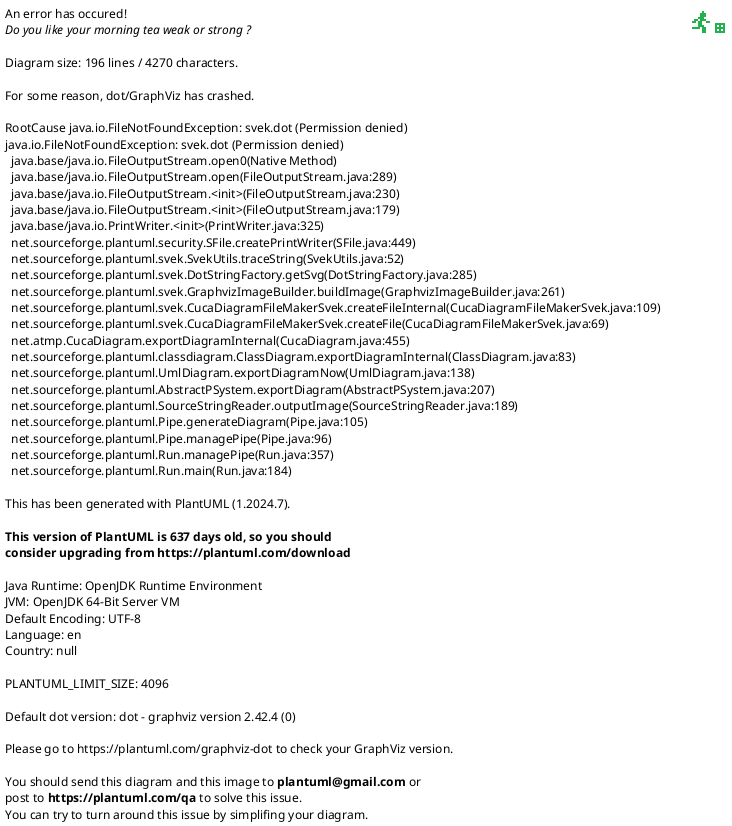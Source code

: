 ' DVG303 :: Objektorienterad design och programmering
' 860224 Jonas Sjöberg
' Högskolan i Gävle
' tel12jsg@student.hig.se
'
' Lab #1    Uppgift 3


@startuml
' ____________________________________________________________________________
' ____ CONFIGURATION OPTIONS __________________________________________________
' debug flag creates a 'svek.dot' and 'svek.svg' file in ~/
!pragma svek_trace on

' package graphical style
skinparam packageStyle folder

' don't use symbols to indicate visibility
' skinparam classAttributeIconsize 0


' ____________________________________________________________________________
' ____ CLASS DEFINITIONS ______________________________________________________
package se.hig.oodp.lab.model {
    class Vertex2D {
        -x:double
        -y:double
        --
        +Vertex2D(x:double, y:double)
        ..
        +getX():double
        +getY():double
        +moveBy(dx:double, dy:double):Vertex2D
        +rotate(ref:Vertex2D, angle:double):Vertex2D
        +scale(ref:Vertex2D, x_factor:double, y_factor:double):Vertex2D
        +toString():String
    }
}

package se.hig.oodp.lab.model.simplefigure {
    abstract class SimpleFigure {
        #position:Vertex2D
        --
        SimpleFigure(position:Vertex2D)
        ..
        +moveBy(dx:double, dy:double)
        +getPosition():Vertex2D
    }

    class Point {
        Point(position:Vertex2D)
        ..
        +toString():String
    }

    class Circle {
        -radius:double
        --
        +Circle(position:Vertex2D, radius:double)
        ..
        +scale(factor:double)
        +getRadius():double
        +toString():String
    }

    class Ellipse {
        -width:double
        -height:double
        --
        +Ellipse(position:Vertex2D, width:double, height:double)
        ..
        +scale(xFactor:double, yFactor:double)
        +rotate(angle:double)
        +getWidth():double
        +getHeight():double
        +toString():String
    }

    ' NOTES
    ' ~~~~~
    note left of SimpleFigure
    Simpler figure consists of just
    one single point, the center.
    end note
}

package se.hig.oodp.lab.model.figure {
    interface Movable {
        +moveBy(dx:double, dy:double)
    }

    interface Rotatable {
        +rotate(angle:double)
    }

    interface Scalable {
        +scale(xFactor:double, yFactor:double)
    }

    abstract class Figure {
        +DEFAULT_X_COORD:double
        +DEFAULT_Y_COORD:double
'       #vertices:ArrayList<Vertex2D>
        --
        +Figure(center:Vertex2D)
        ..
        #addVerticesToList(newVertices:Vertex2D...)
        +rotate(angle:double)
        +scale(xFactor:double, yFactor:double)
        {abstract} +updateCenterPoint(xFactor:double, yFactor:double)
        +moveBy(dx:double, dy:double)
        +getCenter():Vertex2D
        +getVertex(n:int):Vertex2D
    }

    class Line {
        -v0:Vertex2D
        -v1:Vertex2D
        --
        +Line(v0:Vertex2D, v1:Vertex2D)
        ..
        -updateCenterPoint()
        +toString():String
    }

    class Triangle {
        -v0:Vertex2D
        -v1:Vertex2D
        -v2:Vertex2D
        -width:double
        -height:double
        --
        +Triangle(center:Vertex2D, width:double, height:double)
        +Triangle(v0:Vertex2D, v1:Vertex2D, v2:Vertex2D)
        ..
        -calculateVerticesFromCenter()
        +calculateCenterPoint(xFactor:double, yFactor:double)
        +toString():String
        +updateCenterPoint(xFactor:double, yFactor:double)
    }

    class Polygon {
        +Polygon(center:Vertex2D, vertices:Vertex2D...)
        ..
        +scale(Factor:double, yFactor:double)
        +toString():String
    }

    class Rectangle {
        -v0:Vertex2D
        -v1:Vertex2D
        -v3:Vertex2D
        -v3:Vertex2D
        -width:double
        -height:double
        --
        +Rectangle(center:Vertex2D, width:double, height:double)
        +Rectangle(v0:Vertex2D, v1:Vertex2D, v2:Vertex2D, v3:Vertex2D)
        ..
        -calculateVerticesFromCenter()
        -updateCenterPoint(xFactor:double, yFactor:double)
        -calculateWidth()
        -calculateHeight()
        +toString():String
    }

    class Square {
        -v0:Vertex2D
        -v1:Vertex2D
        -v3:Vertex2D
        -v3:Vertex2D
        -sideLength:double
        --
        +Square(center:Vertex2D, side:double)
        ..
        -updateCenterPoint()
        -calculateVerticesFromCenter()
        +toString():String
    }

    ' NOTES
    ' ~~~~~
    note right of Figure
    Figure consists of
    any number of points.
    end note
}


'' ____________________________________________________________________________
'' ____ PACKAGE HIERARCHY _____________________________________________________
''+-- figure
''+-- simplefigure
'
'
'' ____________________________________________________________________________
'' ____ RELATIONS BETWEEN CLASSES _____________________________________________
'' <|--      extension
'' *--       composition
'' o--       aggregation
'
'
'' COMPOSITION
'' ~~~~~~~~~~~
'Figure       "1" *-- "many" Vertex2D : contains
'SimpleFigure "1" *-- "1"    Vertex2D : contains
'
'
'' INHERITANCE
'' ~~~~~~~~~~~
'SimpleFigure <|-- Figure
'
'SimpleFigure <|-- Point
'SimpleFigure <|-- Circle
'SimpleFigure <|-- Ellipse
'
'Figure <|-- Line
'Figure <|-- Triangle
'Figure <|-- Polygon
'Figure <|-- Rectangle
'Figure <|-- Square


'' IMPLEMENT INTERFACES
'' ~~~~~~~~~~~~~~~~~~~~
'Movable <.. Figure
'Movable <.. SimpleFigure
'
'Rotatable <.. Figure
'
'Scalable <.. Figure
'Scalable <.. Circle
'Scalable <.. Ellipse



' BELOW GENERATED BY "plantuml-dependency-cli-1.4.0-jar-with-dependencies.jar"

Figure  --|> SimpleFigure
Point   --|> SimpleFigure
Circle  --|> SimpleFigure
Ellipse --|> SimpleFigure

Figure       ..|> Movable
SimpleFigure ..|> Movable

Figure  ..|> Rotatable
Ellipse ..|> Rotatable

Figure       ..|> Scalable
Circle       ..|> Scalable
Ellipse      ..|> Scalable

Line      --|> Figure
Polygon   --|> Figure
Rectangle --|> Figure
Square    --|> Figure
Triangle  --|> Figure

'Figure       ..> Vertex2D
'SimpleFigure ..> Vertex2D
'Line         ..> Vertex2D
'Rectangle    ..> Vertex2D
'Square       ..> Vertex2D
'Triangle     ..> Vertex2D
'Circle       ..> Vertex2D
'Ellipse      ..> Vertex2D
'Point        ..> Vertex2D
@enduml
